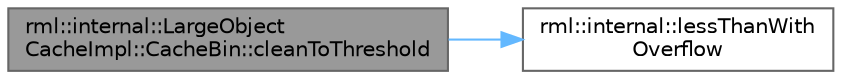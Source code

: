 digraph "rml::internal::LargeObjectCacheImpl::CacheBin::cleanToThreshold"
{
 // LATEX_PDF_SIZE
  bgcolor="transparent";
  edge [fontname=Helvetica,fontsize=10,labelfontname=Helvetica,labelfontsize=10];
  node [fontname=Helvetica,fontsize=10,shape=box,height=0.2,width=0.4];
  rankdir="LR";
  Node1 [id="Node000001",label="rml::internal::LargeObject\lCacheImpl::CacheBin::cleanToThreshold",height=0.2,width=0.4,color="gray40", fillcolor="grey60", style="filled", fontcolor="black",tooltip=" "];
  Node1 -> Node2 [id="edge1_Node000001_Node000002",color="steelblue1",style="solid",tooltip=" "];
  Node2 [id="Node000002",label="rml::internal::lessThanWith\lOverflow",height=0.2,width=0.4,color="grey40", fillcolor="white", style="filled",URL="$namespacerml_1_1internal.html#abd8056b19a9a6bf84b71b0fd6bb52fb5",tooltip=" "];
}

